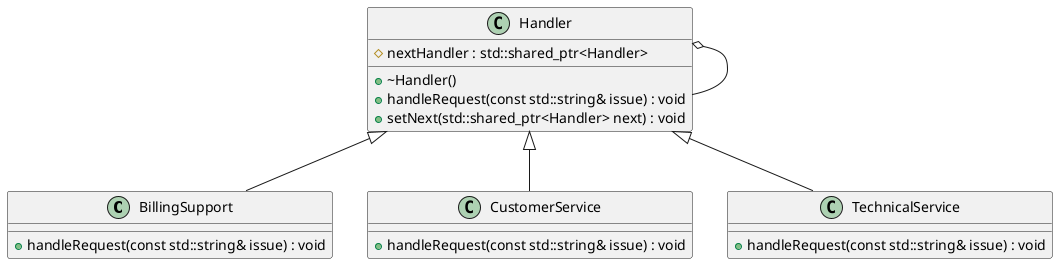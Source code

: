 @startuml





/' Objects '/

class BillingSupport {
	+handleRequest(const std::string& issue) : void
}


class CustomerService {
	+handleRequest(const std::string& issue) : void
}


class Handler {
	+~Handler()
	#nextHandler : std::shared_ptr<Handler>
	+handleRequest(const std::string& issue) : void
	+setNext(std::shared_ptr<Handler> next) : void
}


class TechnicalService {
	+handleRequest(const std::string& issue) : void
}





/' Inheritance relationships '/

Handler <|-- BillingSupport


Handler <|-- CustomerService


Handler <|-- TechnicalService





/' Aggregation relationships '/

Handler o-- Handler






/' Nested objects '/



@enduml
